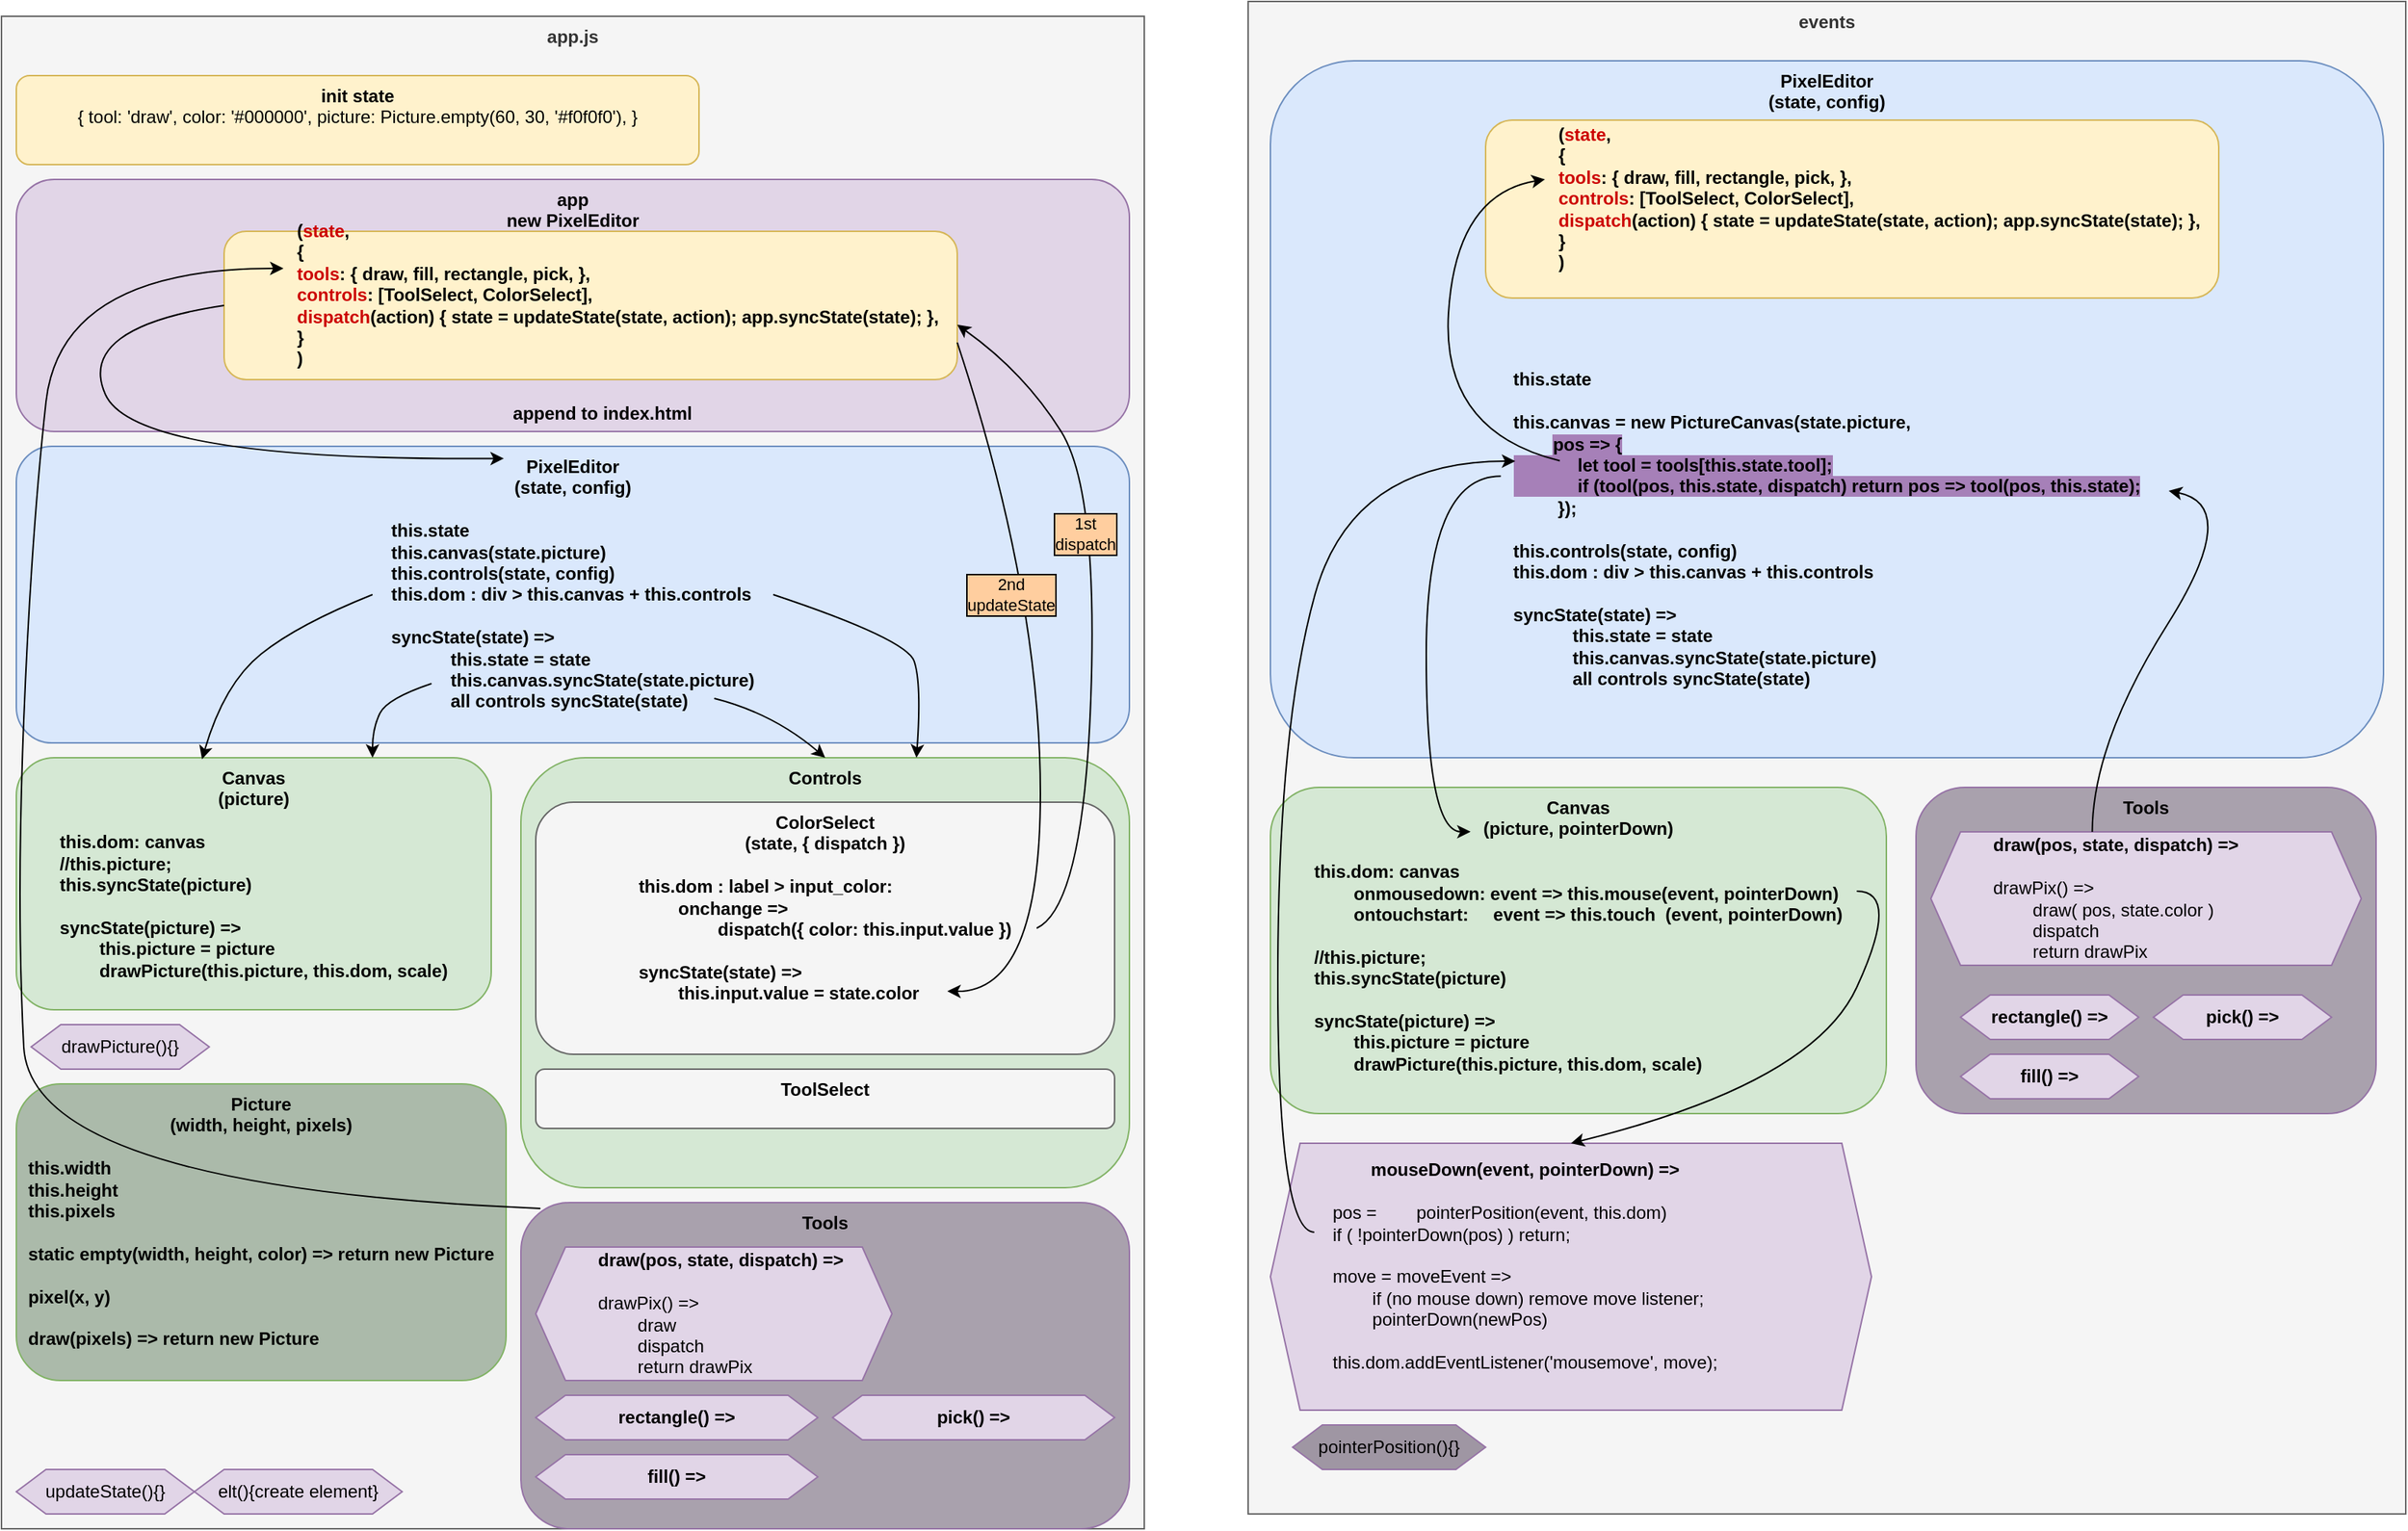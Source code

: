 <mxfile version="15.8.6" type="device"><diagram id="qT-EDoM_oVXF43JlNHTg" name="Page-1"><mxGraphModel dx="845" dy="706" grid="1" gridSize="10" guides="1" tooltips="1" connect="1" arrows="1" fold="1" page="1" pageScale="1" pageWidth="850" pageHeight="1100" math="0" shadow="0"><root><mxCell id="0"/><mxCell id="1" parent="0"/><mxCell id="gbdXPE4Dfif4Atpt0yfi-11" value="&lt;b&gt;app.js&lt;/b&gt;" style="rounded=0;whiteSpace=wrap;html=1;verticalAlign=top;fillColor=#f5f5f5;fontColor=#333333;strokeColor=#666666;" parent="1" vertex="1"><mxGeometry x="40" y="40" width="770" height="1020" as="geometry"/></mxCell><mxCell id="gbdXPE4Dfif4Atpt0yfi-12" value="&lt;b&gt;init state&lt;/b&gt;&lt;br&gt;{ tool: 'draw', color: '#000000', picture: Picture.empty(60, 30, '#f0f0f0'), }" style="rounded=1;whiteSpace=wrap;html=1;verticalAlign=top;fillColor=#fff2cc;strokeColor=#d6b656;" parent="1" vertex="1"><mxGeometry x="50" y="80" width="460" height="60" as="geometry"/></mxCell><mxCell id="gbdXPE4Dfif4Atpt0yfi-13" value="&lt;b&gt;app&lt;/b&gt;&lt;br&gt;&lt;b&gt;new PixelEditor&lt;/b&gt;&lt;br&gt;&lt;blockquote style=&quot;margin: 0 0 0 40px ; border: none ; padding: 0px&quot;&gt;&lt;div style=&quot;text-align: left&quot;&gt;&lt;br&gt;&lt;/div&gt;&lt;div style=&quot;text-align: left&quot;&gt;&lt;br&gt;&lt;/div&gt;&lt;div style=&quot;text-align: left&quot;&gt;&lt;br&gt;&lt;/div&gt;&lt;div style=&quot;text-align: left&quot;&gt;&lt;br&gt;&lt;/div&gt;&lt;div style=&quot;text-align: left&quot;&gt;&lt;br&gt;&lt;/div&gt;&lt;div style=&quot;text-align: left&quot;&gt;&lt;br&gt;&lt;/div&gt;&lt;div style=&quot;text-align: left&quot;&gt;&lt;br&gt;&lt;/div&gt;&lt;div style=&quot;text-align: left&quot;&gt;&lt;br&gt;&lt;/div&gt;&lt;/blockquote&gt;&lt;blockquote style=&quot;margin: 0 0 0 40px ; border: none ; padding: 0px&quot;&gt;&lt;div style=&quot;text-align: left&quot;&gt;&lt;b&gt;append to index.html&lt;/b&gt;&lt;/div&gt;&lt;/blockquote&gt;" style="rounded=1;whiteSpace=wrap;html=1;verticalAlign=top;fillColor=#e1d5e7;strokeColor=#9673a6;" parent="1" vertex="1"><mxGeometry x="50" y="150" width="750" height="170" as="geometry"/></mxCell><mxCell id="gbdXPE4Dfif4Atpt0yfi-18" value="&lt;blockquote style=&quot;margin: 0px 0px 0px 40px ; border: none ; padding: 0px&quot;&gt;&lt;div style=&quot;text-align: left&quot;&gt;&lt;b&gt;(&lt;font color=&quot;#cc0000&quot;&gt;state&lt;/font&gt;,&lt;/b&gt;&lt;/div&gt;&lt;/blockquote&gt;&lt;blockquote style=&quot;margin: 0px 0px 0px 40px ; border: none ; padding: 0px&quot;&gt;&lt;div style=&quot;text-align: left&quot;&gt;&lt;b&gt;{&amp;nbsp;&lt;/b&gt;&lt;/div&gt;&lt;div style=&quot;text-align: left&quot;&gt;&lt;b&gt;&lt;font color=&quot;#cc0000&quot;&gt;tools&lt;/font&gt;: { draw, fill, rectangle, pick, },&amp;nbsp;&lt;/b&gt;&lt;/div&gt;&lt;div style=&quot;text-align: left&quot;&gt;&lt;b&gt;&lt;font color=&quot;#cc0000&quot;&gt;controls&lt;/font&gt;: [ToolSelect, ColorSelect],&amp;nbsp;&lt;/b&gt;&lt;/div&gt;&lt;div style=&quot;text-align: left&quot;&gt;&lt;b&gt;&lt;font color=&quot;#cc0000&quot;&gt;dispatch&lt;/font&gt;(action) { state = updateState(state, action); app.syncState(state); },&amp;nbsp;&lt;/b&gt;&lt;/div&gt;&lt;div style=&quot;text-align: left&quot;&gt;&lt;b&gt;}&lt;/b&gt;&lt;/div&gt;&lt;div style=&quot;text-align: left&quot;&gt;&lt;b&gt;)&lt;/b&gt;&lt;/div&gt;&lt;span style=&quot;color: rgba(0 , 0 , 0 , 0) ; font-family: monospace ; font-size: 0px&quot;&gt;%3CmxGraphModel%3E%3Croot%3E%3CmxCell%20id%3D%220%22%2F%3E%3CmxCell%20id%3D%221%22%20parent%3D%220%22%2F%3E%3CmxCell%20id%3D%222%22%20value%3D%22%26lt%3Bspan%20style%3D%26quot%3B%26quot%3B%26gt%3BTools%26lt%3B%2Fspan%26gt%3B%22%20style%3D%22rounded%3D1%3BwhiteSpace%3Dwrap%3Bhtml%3D1%3BlabelBackgroundColor%3Dnone%3BlabelBorderColor%3Dnone%3BfillColor%3D%23A9A1AD%3BstrokeColor%3D%239673a6%3BfontStyle%3D1%3BverticalAlign%3Dtop%3B%22%20vertex%3D%221%22%20parent%3D%221%22%3E%3CmxGeometry%20x%3D%22390%22%20y%3D%22840%22%20width%3D%22410%22%20height%3D%22220%22%20as%3D%22geometry%22%2F%3E%3C%2FmxCell%3E%3CmxCell%20id%3D%223%22%20value%3D%22%26lt%3Bblockquote%20style%3D%26quot%3Bmargin%3A%200%200%200%2040px%20%3B%20border%3A%20none%20%3B%20padding%3A%200px%26quot%3B%26gt%3B%26lt%3Bdiv%20style%3D%26quot%3Btext-align%3A%20center%26quot%3B%26gt%3B%26lt%3Bspan%26gt%3B%26lt%3Bb%26gt%3Bdraw(pos%2C%20state%2C%20dispatch)%20%3D%26amp%3Bgt%3B%26lt%3B%2Fb%26gt%3B%26lt%3B%2Fspan%26gt%3B%26lt%3B%2Fdiv%26gt%3B%26lt%3Bdiv%20style%3D%26quot%3Btext-align%3A%20center%26quot%3B%26gt%3B%26lt%3Bbr%26gt%3B%26lt%3B%2Fdiv%26gt%3B%26lt%3Bdiv%26gt%3B%26lt%3Bspan%26gt%3BdrawPix()%20%3D%26amp%3Bgt%3B%26lt%3B%2Fspan%26gt%3B%26lt%3B%2Fdiv%26gt%3B%26lt%3Bdiv%26gt%3B%26lt%3Bspan%26gt%3B%26lt%3Bspan%20style%3D%26quot%3Bwhite-space%3A%20pre%26quot%3B%26gt%3B%26%239%3B%26lt%3B%2Fspan%26gt%3Bdraw%26lt%3B%2Fspan%26gt%3B%26lt%3B%2Fdiv%26gt%3B%26lt%3Bdiv%26gt%3B%26lt%3Bspan%26gt%3B%26lt%3Bspan%20style%3D%26quot%3Bwhite-space%3A%20pre%26quot%3B%26gt%3B%26%239%3B%26lt%3B%2Fspan%26gt%3Bdispatch%26lt%3B%2Fspan%26gt%3B%26lt%3B%2Fdiv%26gt%3B%26lt%3Bdiv%26gt%3B%26lt%3Bspan%26gt%3B%26lt%3Bspan%20style%3D%26quot%3Bwhite-space%3A%20pre%26quot%3B%26gt%3B%26%239%3B%26lt%3B%2Fspan%26gt%3Breturn%20drawPix%26lt%3B%2Fspan%26gt%3B%26lt%3B%2Fdiv%26gt%3B%26lt%3B%2Fblockquote%26gt%3B%22%20style%3D%22shape%3Dhexagon%3Bperimeter%3DhexagonPerimeter2%3BwhiteSpace%3Dwrap%3Bhtml%3D1%3BfixedSize%3D1%3BfillColor%3D%23e1d5e7%3BstrokeColor%3D%239673a6%3Balign%3Dleft%3B%22%20vertex%3D%221%22%20parent%3D%221%22%3E%3CmxGeometry%20x%3D%22400%22%20y%3D%22870%22%20width%3D%22240%22%20height%3D%2290%22%20as%3D%22geometry%22%2F%3E%3C%2FmxCell%3E%3C%2Froot%3E%3C%2FmxGraphModel%3E&lt;/span&gt;&lt;/blockquote&gt;" style="rounded=1;whiteSpace=wrap;html=1;fillColor=#fff2cc;strokeColor=#d6b656;" parent="1" vertex="1"><mxGeometry x="190" y="185" width="494" height="100" as="geometry"/></mxCell><mxCell id="gbdXPE4Dfif4Atpt0yfi-14" value="&lt;b&gt;PixelEditor&lt;/b&gt;&lt;br&gt;&lt;b&gt;(state, config)&lt;br&gt;&lt;/b&gt;&lt;br&gt;&lt;div style=&quot;text-align: left&quot;&gt;&lt;b&gt;this.state&lt;/b&gt;&lt;/div&gt;&lt;div style=&quot;text-align: left&quot;&gt;&lt;b&gt;this.canvas(state.picture)&lt;/b&gt;&lt;/div&gt;&lt;div style=&quot;text-align: left&quot;&gt;&lt;b&gt;this.controls(state, config)&lt;/b&gt;&lt;/div&gt;&lt;div style=&quot;text-align: left&quot;&gt;&lt;b&gt;this.dom : div &amp;gt; this.canvas + this.controls&lt;/b&gt;&lt;/div&gt;&lt;div style=&quot;text-align: left&quot;&gt;&lt;b&gt;&lt;br&gt;&lt;/b&gt;&lt;/div&gt;&lt;div style=&quot;text-align: left&quot;&gt;&lt;b&gt;syncState(state) =&amp;gt;&amp;nbsp;&lt;/b&gt;&lt;/div&gt;&lt;blockquote style=&quot;margin: 0 0 0 40px ; border: none ; padding: 0px&quot;&gt;&lt;div style=&quot;text-align: left&quot;&gt;&lt;b&gt;this.state = state&lt;/b&gt;&lt;/div&gt;&lt;/blockquote&gt;&lt;div style=&quot;text-align: left&quot;&gt;&lt;blockquote style=&quot;margin: 0 0 0 40px ; border: none ; padding: 0px&quot;&gt;&lt;div style=&quot;text-align: left&quot;&gt;&lt;b&gt;this.canvas.syncState(state.picture)&lt;/b&gt;&lt;/div&gt;&lt;div style=&quot;text-align: left&quot;&gt;&lt;b&gt;all controls syncState(state)&lt;/b&gt;&lt;/div&gt;&lt;/blockquote&gt;&lt;/div&gt;" style="rounded=1;whiteSpace=wrap;html=1;fillColor=#dae8fc;strokeColor=#6c8ebf;verticalAlign=top;arcSize=12;" parent="1" vertex="1"><mxGeometry x="50" y="330" width="750" height="200" as="geometry"/></mxCell><mxCell id="gbdXPE4Dfif4Atpt0yfi-20" value="" style="curved=1;endArrow=classic;html=1;rounded=0;exitX=0;exitY=0.5;exitDx=0;exitDy=0;entryX=0.438;entryY=0.041;entryDx=0;entryDy=0;entryPerimeter=0;" parent="1" source="gbdXPE4Dfif4Atpt0yfi-18" target="gbdXPE4Dfif4Atpt0yfi-14" edge="1"><mxGeometry width="50" height="50" relative="1" as="geometry"><mxPoint x="300" y="430" as="sourcePoint"/><mxPoint x="320" y="370" as="targetPoint"/><Array as="points"><mxPoint x="90" y="250"/><mxPoint x="130" y="340"/></Array></mxGeometry></mxCell><mxCell id="gbdXPE4Dfif4Atpt0yfi-21" value="&lt;font color=&quot;#000000&quot;&gt;Canvas&lt;br&gt;(picture)&lt;br&gt;&lt;br&gt;&lt;div style=&quot;text-align: left&quot;&gt;this.dom: canvas&lt;/div&gt;&lt;div style=&quot;text-align: left&quot;&gt;//this.picture;&lt;/div&gt;&lt;div style=&quot;text-align: left&quot;&gt;this.syncState(picture)&lt;/div&gt;&lt;div style=&quot;text-align: left&quot;&gt;&lt;br&gt;&lt;/div&gt;&lt;div style=&quot;text-align: left&quot;&gt;syncState(picture) =&amp;gt;&lt;/div&gt;&lt;div style=&quot;text-align: left&quot;&gt;&lt;span style=&quot;white-space: pre&quot;&gt;&#9;&lt;/span&gt;this.picture = picture&lt;br&gt;&lt;/div&gt;&lt;div style=&quot;text-align: left&quot;&gt;&lt;span style=&quot;white-space: pre&quot;&gt;&#9;&lt;/span&gt;drawPicture(this.picture, this.dom, scale)&lt;/div&gt;&lt;/font&gt;" style="rounded=1;whiteSpace=wrap;html=1;fillColor=#d5e8d4;strokeColor=#82b366;fontStyle=1;verticalAlign=top;" parent="1" vertex="1"><mxGeometry x="50" y="540" width="320" height="170" as="geometry"/></mxCell><mxCell id="gbdXPE4Dfif4Atpt0yfi-27" value="" style="group" parent="1" vertex="1" connectable="0"><mxGeometry x="390" y="540" width="410" height="430" as="geometry"/></mxCell><mxCell id="gbdXPE4Dfif4Atpt0yfi-22" value="Controls" style="rounded=1;whiteSpace=wrap;html=1;fillColor=#d5e8d4;strokeColor=#82b366;fontStyle=1;verticalAlign=top;" parent="gbdXPE4Dfif4Atpt0yfi-27" vertex="1"><mxGeometry width="410" height="290" as="geometry"/></mxCell><mxCell id="gbdXPE4Dfif4Atpt0yfi-25" value="&lt;font color=&quot;#000000&quot;&gt;ColorSelect&lt;br&gt;(state, { dispatch })&lt;br&gt;&lt;br&gt;&lt;div style=&quot;text-align: left&quot;&gt;&lt;span&gt;this.dom :&amp;nbsp;&lt;/span&gt;&lt;span&gt;label &amp;gt;&amp;nbsp;&lt;/span&gt;&lt;span&gt;input_color:&amp;nbsp;&lt;/span&gt;&lt;/div&gt;&lt;div style=&quot;text-align: left&quot;&gt;&lt;span&gt;&lt;span style=&quot;white-space: pre&quot;&gt;&#9;&lt;/span&gt;onchange =&amp;gt;&amp;nbsp;&lt;/span&gt;&lt;/div&gt;&lt;div style=&quot;text-align: left&quot;&gt;&lt;span&gt;&lt;span style=&quot;white-space: pre&quot;&gt;&#9;&lt;/span&gt;&lt;span style=&quot;white-space: pre&quot;&gt;&#9;&lt;/span&gt;dispatch({ color: this.input.value })&lt;/span&gt;&lt;/div&gt;&lt;div style=&quot;text-align: left&quot;&gt;&lt;span&gt;&lt;br&gt;&lt;/span&gt;&lt;/div&gt;&lt;div style=&quot;text-align: left&quot;&gt;&lt;span&gt;syncState(state) =&amp;gt;&lt;/span&gt;&lt;/div&gt;&lt;div style=&quot;text-align: left&quot;&gt;&lt;span&gt;&lt;span style=&quot;white-space: pre&quot;&gt;&#9;&lt;/span&gt;this.input.value = state.color&lt;br&gt;&lt;/span&gt;&lt;/div&gt;&lt;div style=&quot;text-align: left&quot;&gt;&lt;span&gt;&lt;span style=&quot;white-space: pre&quot;&gt;&#9;&lt;/span&gt;&lt;span style=&quot;white-space: pre&quot;&gt;&#9;&lt;/span&gt;&lt;span style=&quot;white-space: pre&quot;&gt;&#9;&lt;/span&gt;&lt;span style=&quot;white-space: pre&quot;&gt;&#9;&lt;/span&gt;&lt;span style=&quot;white-space: pre&quot;&gt;&#9;&lt;/span&gt;&lt;br&gt;&lt;/span&gt;&lt;/div&gt;&lt;div style=&quot;text-align: left&quot;&gt;&lt;span&gt;&lt;span style=&quot;white-space: pre&quot;&gt;&#9;&lt;/span&gt;&lt;span style=&quot;white-space: pre&quot;&gt;&#9;&lt;/span&gt;&lt;span style=&quot;white-space: pre&quot;&gt;&#9;&lt;/span&gt;&lt;span style=&quot;white-space: pre&quot;&gt;&#9;&lt;/span&gt;&lt;span style=&quot;white-space: pre&quot;&gt;&#9;&lt;span style=&quot;white-space: pre&quot;&gt;&#9;&lt;/span&gt;&lt;/span&gt;&lt;br&gt;&lt;/span&gt;&lt;/div&gt;&lt;/font&gt;" style="rounded=1;whiteSpace=wrap;html=1;fillColor=#f5f5f5;strokeColor=#666666;fontStyle=1;verticalAlign=top;fontColor=#333333;" parent="gbdXPE4Dfif4Atpt0yfi-27" vertex="1"><mxGeometry x="10" y="30" width="390" height="170" as="geometry"/></mxCell><mxCell id="gbdXPE4Dfif4Atpt0yfi-26" value="&lt;font color=&quot;#000000&quot;&gt;ToolSelect&lt;/font&gt;" style="rounded=1;whiteSpace=wrap;html=1;fillColor=#f5f5f5;strokeColor=#666666;fontStyle=1;verticalAlign=top;fontColor=#333333;" parent="gbdXPE4Dfif4Atpt0yfi-27" vertex="1"><mxGeometry x="10" y="210" width="390" height="40" as="geometry"/></mxCell><mxCell id="gbdXPE4Dfif4Atpt0yfi-29" value="drawPicture(){}" style="shape=hexagon;perimeter=hexagonPerimeter2;whiteSpace=wrap;html=1;fixedSize=1;fillColor=#e1d5e7;strokeColor=#9673a6;" parent="1" vertex="1"><mxGeometry x="60" y="720" width="120" height="30" as="geometry"/></mxCell><mxCell id="gbdXPE4Dfif4Atpt0yfi-30" value="Picture&lt;br&gt;(width, height, pixels)&lt;br&gt;&lt;br&gt;&lt;div style=&quot;text-align: left&quot;&gt;&lt;span&gt;this.width&lt;/span&gt;&lt;/div&gt;&lt;div style=&quot;text-align: left&quot;&gt;&lt;span&gt;this.height&lt;/span&gt;&lt;/div&gt;&lt;div style=&quot;text-align: left&quot;&gt;&lt;span&gt;this.pixels&lt;/span&gt;&lt;/div&gt;&lt;div style=&quot;text-align: left&quot;&gt;&lt;span&gt;&lt;br&gt;&lt;/span&gt;&lt;/div&gt;&lt;div style=&quot;text-align: left&quot;&gt;&lt;span&gt;static empty(width, height, color) =&amp;gt; return new Picture&lt;/span&gt;&lt;/div&gt;&lt;div style=&quot;text-align: left&quot;&gt;&lt;span&gt;&lt;br&gt;&lt;/span&gt;&lt;/div&gt;&lt;div style=&quot;text-align: left&quot;&gt;&lt;span&gt;pixel(x, y)&lt;/span&gt;&lt;/div&gt;&lt;div style=&quot;text-align: left&quot;&gt;&lt;span&gt;&lt;br&gt;&lt;/span&gt;&lt;/div&gt;&lt;div style=&quot;text-align: left&quot;&gt;&lt;span&gt;draw(pixels) =&amp;gt; return new Picture&lt;/span&gt;&lt;/div&gt;" style="rounded=1;whiteSpace=wrap;html=1;fillColor=#ABBAAA;strokeColor=#82b366;fontStyle=1;verticalAlign=top;" parent="1" vertex="1"><mxGeometry x="50" y="760" width="330" height="200" as="geometry"/></mxCell><mxCell id="gbdXPE4Dfif4Atpt0yfi-31" value="" style="curved=1;endArrow=classic;html=1;rounded=0;fontColor=#000000;entryX=0.391;entryY=0.006;entryDx=0;entryDy=0;entryPerimeter=0;exitX=0.32;exitY=0.5;exitDx=0;exitDy=0;exitPerimeter=0;" parent="1" source="gbdXPE4Dfif4Atpt0yfi-14" target="gbdXPE4Dfif4Atpt0yfi-21" edge="1"><mxGeometry width="50" height="50" relative="1" as="geometry"><mxPoint x="360" y="680" as="sourcePoint"/><mxPoint x="410" y="630" as="targetPoint"/><Array as="points"><mxPoint x="240" y="450"/><mxPoint x="190" y="490"/></Array></mxGeometry></mxCell><mxCell id="gbdXPE4Dfif4Atpt0yfi-32" value="" style="curved=1;endArrow=classic;html=1;rounded=0;fontColor=#000000;entryX=0.65;entryY=0;entryDx=0;entryDy=0;entryPerimeter=0;exitX=0.68;exitY=0.5;exitDx=0;exitDy=0;exitPerimeter=0;" parent="1" source="gbdXPE4Dfif4Atpt0yfi-14" target="gbdXPE4Dfif4Atpt0yfi-22" edge="1"><mxGeometry width="50" height="50" relative="1" as="geometry"><mxPoint x="300" y="440" as="sourcePoint"/><mxPoint x="180" y="570.06" as="targetPoint"/><Array as="points"><mxPoint x="650" y="460"/><mxPoint x="660" y="490"/></Array></mxGeometry></mxCell><mxCell id="gbdXPE4Dfif4Atpt0yfi-33" value="" style="curved=1;endArrow=classic;html=1;rounded=0;fontColor=#000000;entryX=0.75;entryY=0;entryDx=0;entryDy=0;exitX=0.373;exitY=0.8;exitDx=0;exitDy=0;exitPerimeter=0;" parent="1" source="gbdXPE4Dfif4Atpt0yfi-14" target="gbdXPE4Dfif4Atpt0yfi-21" edge="1"><mxGeometry width="50" height="50" relative="1" as="geometry"><mxPoint x="300" y="440" as="sourcePoint"/><mxPoint x="180" y="570.06" as="targetPoint"/><Array as="points"><mxPoint x="300" y="500"/><mxPoint x="290" y="520"/></Array></mxGeometry></mxCell><mxCell id="gbdXPE4Dfif4Atpt0yfi-34" value="" style="curved=1;endArrow=classic;html=1;rounded=0;fontColor=#000000;entryX=0.5;entryY=0;entryDx=0;entryDy=0;exitX=0.627;exitY=0.85;exitDx=0;exitDy=0;exitPerimeter=0;" parent="1" source="gbdXPE4Dfif4Atpt0yfi-14" target="gbdXPE4Dfif4Atpt0yfi-22" edge="1"><mxGeometry width="50" height="50" relative="1" as="geometry"><mxPoint x="570" y="440" as="sourcePoint"/><mxPoint x="660" y="550" as="targetPoint"/><Array as="points"><mxPoint x="560" y="510"/></Array></mxGeometry></mxCell><mxCell id="gbdXPE4Dfif4Atpt0yfi-35" value="" style="curved=1;endArrow=classic;html=1;rounded=0;fontColor=#000000;exitX=0.868;exitY=0.5;exitDx=0;exitDy=0;exitPerimeter=0;" parent="1" edge="1"><mxGeometry width="50" height="50" relative="1" as="geometry"><mxPoint x="737.52" y="655" as="sourcePoint"/><mxPoint x="684" y="248" as="targetPoint"/><Array as="points"><mxPoint x="769" y="640"/><mxPoint x="779" y="360"/><mxPoint x="729" y="280"/></Array></mxGeometry></mxCell><mxCell id="gbdXPE4Dfif4Atpt0yfi-39" value="1st&lt;br&gt;dispatch" style="edgeLabel;html=1;align=center;verticalAlign=middle;resizable=0;points=[];fontColor=#000000;labelBackgroundColor=#FFCE9F;labelBorderColor=default;" parent="gbdXPE4Dfif4Atpt0yfi-35" vertex="1" connectable="0"><mxGeometry x="0.186" y="11" relative="1" as="geometry"><mxPoint x="3" y="-10" as="offset"/></mxGeometry></mxCell><mxCell id="gbdXPE4Dfif4Atpt0yfi-38" value="" style="curved=1;endArrow=classic;html=1;rounded=0;fontColor=#000000;entryX=0.711;entryY=0.75;entryDx=0;entryDy=0;exitX=1;exitY=0.75;exitDx=0;exitDy=0;entryPerimeter=0;" parent="1" source="gbdXPE4Dfif4Atpt0yfi-18" target="gbdXPE4Dfif4Atpt0yfi-25" edge="1"><mxGeometry width="50" height="50" relative="1" as="geometry"><mxPoint x="460" y="520" as="sourcePoint"/><mxPoint x="510" y="470" as="targetPoint"/><Array as="points"><mxPoint x="740" y="430"/><mxPoint x="740" y="698"/></Array></mxGeometry></mxCell><mxCell id="gbdXPE4Dfif4Atpt0yfi-40" value="2nd&lt;br&gt;updateState" style="edgeLabel;html=1;align=center;verticalAlign=middle;resizable=0;points=[];fontColor=#000000;labelBackgroundColor=#FFCE9F;labelBorderColor=default;" parent="gbdXPE4Dfif4Atpt0yfi-38" vertex="1" connectable="0"><mxGeometry x="-0.38" y="-8" relative="1" as="geometry"><mxPoint x="-6" y="17" as="offset"/></mxGeometry></mxCell><mxCell id="gbdXPE4Dfif4Atpt0yfi-47" value="updateState(){}" style="shape=hexagon;perimeter=hexagonPerimeter2;whiteSpace=wrap;html=1;fixedSize=1;fillColor=#e1d5e7;strokeColor=#9673a6;" parent="1" vertex="1"><mxGeometry x="50" y="1020" width="120" height="30" as="geometry"/></mxCell><mxCell id="gbdXPE4Dfif4Atpt0yfi-48" value="elt(){create element}" style="shape=hexagon;perimeter=hexagonPerimeter2;whiteSpace=wrap;html=1;fixedSize=1;fillColor=#e1d5e7;strokeColor=#9673a6;" parent="1" vertex="1"><mxGeometry x="170" y="1020" width="140" height="30" as="geometry"/></mxCell><mxCell id="gbdXPE4Dfif4Atpt0yfi-49" value="&lt;span style=&quot;&quot;&gt;Tools&lt;/span&gt;" style="rounded=1;whiteSpace=wrap;html=1;labelBackgroundColor=none;labelBorderColor=none;fillColor=#A9A1AD;strokeColor=#9673a6;fontStyle=1;verticalAlign=top;" parent="1" vertex="1"><mxGeometry x="390" y="840" width="410" height="220" as="geometry"/></mxCell><mxCell id="gbdXPE4Dfif4Atpt0yfi-50" value="&lt;blockquote style=&quot;margin: 0 0 0 40px ; border: none ; padding: 0px&quot;&gt;&lt;div style=&quot;text-align: center&quot;&gt;&lt;span&gt;&lt;b&gt;draw(pos, state, dispatch) =&amp;gt;&lt;/b&gt;&lt;/span&gt;&lt;/div&gt;&lt;div style=&quot;text-align: center&quot;&gt;&lt;br&gt;&lt;/div&gt;&lt;div&gt;&lt;span&gt;drawPix() =&amp;gt;&lt;/span&gt;&lt;/div&gt;&lt;div&gt;&lt;span&gt;&lt;span style=&quot;white-space: pre&quot;&gt;&#9;&lt;/span&gt;draw&lt;/span&gt;&lt;/div&gt;&lt;div&gt;&lt;span&gt;&lt;span style=&quot;white-space: pre&quot;&gt;&#9;&lt;/span&gt;dispatch&lt;/span&gt;&lt;/div&gt;&lt;div&gt;&lt;span&gt;&lt;span style=&quot;white-space: pre&quot;&gt;&#9;&lt;/span&gt;return drawPix&lt;/span&gt;&lt;/div&gt;&lt;/blockquote&gt;" style="shape=hexagon;perimeter=hexagonPerimeter2;whiteSpace=wrap;html=1;fixedSize=1;fillColor=#e1d5e7;strokeColor=#9673a6;align=left;" parent="1" vertex="1"><mxGeometry x="400" y="870" width="240" height="90" as="geometry"/></mxCell><mxCell id="gbdXPE4Dfif4Atpt0yfi-53" value="rectangle() =&amp;gt;" style="shape=hexagon;perimeter=hexagonPerimeter2;whiteSpace=wrap;html=1;fixedSize=1;fillColor=#e1d5e7;strokeColor=#9673a6;fontStyle=1" parent="1" vertex="1"><mxGeometry x="400" y="970" width="190" height="30" as="geometry"/></mxCell><mxCell id="gbdXPE4Dfif4Atpt0yfi-54" value="fill() =&amp;gt;" style="shape=hexagon;perimeter=hexagonPerimeter2;whiteSpace=wrap;html=1;fixedSize=1;fillColor=#e1d5e7;strokeColor=#9673a6;fontStyle=1" parent="1" vertex="1"><mxGeometry x="400" y="1010" width="190" height="30" as="geometry"/></mxCell><mxCell id="gbdXPE4Dfif4Atpt0yfi-55" value="pick() =&amp;gt;" style="shape=hexagon;perimeter=hexagonPerimeter2;whiteSpace=wrap;html=1;fixedSize=1;fillColor=#e1d5e7;strokeColor=#9673a6;fontStyle=1" parent="1" vertex="1"><mxGeometry x="600" y="970" width="190" height="30" as="geometry"/></mxCell><mxCell id="wY7M_2tK65D-43qV7ewZ-1" value="events&lt;br&gt;" style="rounded=0;whiteSpace=wrap;html=1;fillColor=#f5f5f5;fontColor=#333333;strokeColor=#666666;verticalAlign=top;fontStyle=1" vertex="1" parent="1"><mxGeometry x="880" y="30" width="780" height="1020" as="geometry"/></mxCell><mxCell id="wY7M_2tK65D-43qV7ewZ-3" value="&lt;font color=&quot;#000000&quot;&gt;Canvas&lt;br&gt;(picture, pointerDown)&lt;br&gt;&lt;br&gt;&lt;div style=&quot;text-align: left&quot;&gt;this.dom: canvas&lt;/div&gt;&lt;div style=&quot;text-align: left&quot;&gt;&lt;span style=&quot;white-space: pre&quot;&gt;&#9;&lt;/span&gt;onmousedown: event =&amp;gt; this.mouse(event, pointerDown)&lt;br&gt;&lt;/div&gt;&lt;div style=&quot;text-align: left&quot;&gt;&lt;span style=&quot;white-space: pre&quot;&gt;&#9;&lt;/span&gt;ontouchstart:&amp;nbsp; &amp;nbsp; &amp;nbsp;event =&amp;gt; this.touch&amp;nbsp; (event, pointerDown)&lt;br&gt;&lt;/div&gt;&lt;div style=&quot;text-align: left&quot;&gt;&lt;br&gt;&lt;/div&gt;&lt;div style=&quot;text-align: left&quot;&gt;//this.picture;&lt;/div&gt;&lt;div style=&quot;text-align: left&quot;&gt;this.syncState(picture)&lt;/div&gt;&lt;div style=&quot;text-align: left&quot;&gt;&lt;br&gt;&lt;/div&gt;&lt;div style=&quot;text-align: left&quot;&gt;syncState(picture) =&amp;gt;&lt;/div&gt;&lt;div style=&quot;text-align: left&quot;&gt;&lt;span style=&quot;white-space: pre&quot;&gt;&#9;&lt;/span&gt;this.picture = picture&lt;br&gt;&lt;/div&gt;&lt;div style=&quot;text-align: left&quot;&gt;&lt;span style=&quot;white-space: pre&quot;&gt;&#9;&lt;/span&gt;drawPicture(this.picture, this.dom, scale)&lt;/div&gt;&lt;/font&gt;" style="rounded=1;whiteSpace=wrap;html=1;fillColor=#d5e8d4;strokeColor=#82b366;fontStyle=1;verticalAlign=top;" vertex="1" parent="1"><mxGeometry x="895" y="560" width="415" height="220" as="geometry"/></mxCell><mxCell id="wY7M_2tK65D-43qV7ewZ-4" value="&lt;blockquote style=&quot;margin: 0 0 0 40px ; border: none ; padding: 0px&quot;&gt;&lt;div style=&quot;text-align: center&quot;&gt;&lt;span&gt;&lt;b&gt;mouseDown(event, pointerDown) =&amp;gt;&lt;/b&gt;&lt;/span&gt;&lt;/div&gt;&lt;div style=&quot;text-align: center&quot;&gt;&lt;br&gt;&lt;/div&gt;&lt;div&gt;pos =&amp;nbsp; &amp;nbsp; &amp;nbsp; &amp;nbsp; pointerPosition(event, this.dom)&lt;/div&gt;&lt;div&gt;if ( !pointerDown(pos) ) return;&lt;/div&gt;&lt;div&gt;&lt;br&gt;&lt;/div&gt;&lt;div&gt;move = moveEvent =&amp;gt;&lt;/div&gt;&lt;div&gt;&lt;span style=&quot;white-space: pre&quot;&gt;&#9;&lt;/span&gt;if (no mouse down) remove move listener;&amp;nbsp;&lt;/div&gt;&lt;div&gt;&lt;span style=&quot;white-space: pre&quot;&gt;&#9;&lt;/span&gt;pointerDown(newPos)&lt;/div&gt;&lt;div&gt;&lt;br&gt;&lt;/div&gt;&lt;div&gt;this.dom.addEventListener('mousemove', move);&lt;/div&gt;&lt;div&gt;&lt;br&gt;&lt;/div&gt;&lt;/blockquote&gt;" style="shape=hexagon;perimeter=hexagonPerimeter2;whiteSpace=wrap;html=1;fixedSize=1;fillColor=#e1d5e7;strokeColor=#9673a6;align=left;" vertex="1" parent="1"><mxGeometry x="895" y="800" width="405" height="180" as="geometry"/></mxCell><mxCell id="wY7M_2tK65D-43qV7ewZ-5" value="&lt;b&gt;PixelEditor&lt;/b&gt;&lt;br&gt;&lt;b&gt;(state, config)&lt;br&gt;&lt;/b&gt;&lt;br&gt;&lt;br&gt;&lt;br&gt;&lt;br&gt;&lt;br&gt;&lt;br&gt;&lt;br&gt;&lt;br&gt;&lt;br&gt;&lt;br&gt;&lt;br&gt;&lt;br&gt;&lt;div style=&quot;text-align: left&quot;&gt;&lt;b&gt;this.state&lt;/b&gt;&lt;/div&gt;&lt;div style=&quot;text-align: left&quot;&gt;&lt;br&gt;&lt;/div&gt;&lt;div style=&quot;text-align: left&quot;&gt;&lt;div&gt;&lt;span&gt;&lt;b&gt;this.canvas = new PictureCanvas(state.picture,&amp;nbsp;&lt;/b&gt;&lt;/span&gt;&lt;/div&gt;&lt;div&gt;&lt;span&gt;&lt;b&gt;&lt;span style=&quot;white-space: pre&quot;&gt;&#9;&lt;/span&gt;&lt;span style=&quot;background-color: rgb(166 , 128 , 184)&quot;&gt;pos =&amp;gt; {&lt;/span&gt;&lt;/b&gt;&lt;/span&gt;&lt;/div&gt;&lt;div&gt;&lt;span style=&quot;background-color: rgb(166 , 128 , 184)&quot;&gt;&lt;b&gt;&lt;span style=&quot;white-space: pre&quot;&gt;&#9;&lt;/span&gt;&amp;nbsp; &amp;nbsp; &amp;nbsp;let tool = tools[this.state.tool];&lt;/b&gt;&lt;/span&gt;&lt;/div&gt;&lt;div&gt;&lt;span style=&quot;background-color: rgb(166 , 128 , 184)&quot;&gt;&lt;b&gt;&lt;span style=&quot;white-space: pre&quot;&gt;&#9;&lt;/span&gt;&amp;nbsp; &amp;nbsp; &amp;nbsp;if (tool(pos, this.state, dispatch) return pos =&amp;gt; tool(pos, this.state);&lt;/b&gt;&lt;/span&gt;&lt;/div&gt;&lt;div&gt;&lt;span&gt;&lt;b&gt;&lt;span style=&quot;white-space: pre&quot;&gt;&#9;&lt;/span&gt;&amp;nbsp;});&lt;/b&gt;&lt;/span&gt;&lt;/div&gt;&lt;/div&gt;&lt;div style=&quot;text-align: left&quot;&gt;&lt;br&gt;&lt;/div&gt;&lt;div style=&quot;text-align: left&quot;&gt;&lt;b&gt;this.controls(state, config)&lt;/b&gt;&lt;/div&gt;&lt;div style=&quot;text-align: left&quot;&gt;&lt;b&gt;this.dom : div &amp;gt; this.canvas + this.controls&lt;/b&gt;&lt;/div&gt;&lt;div style=&quot;text-align: left&quot;&gt;&lt;b&gt;&lt;br&gt;&lt;/b&gt;&lt;/div&gt;&lt;div style=&quot;text-align: left&quot;&gt;&lt;b&gt;syncState(state) =&amp;gt;&amp;nbsp;&lt;/b&gt;&lt;/div&gt;&lt;blockquote style=&quot;margin: 0 0 0 40px ; border: none ; padding: 0px&quot;&gt;&lt;div style=&quot;text-align: left&quot;&gt;&lt;b&gt;this.state = state&lt;/b&gt;&lt;/div&gt;&lt;/blockquote&gt;&lt;div style=&quot;text-align: left&quot;&gt;&lt;blockquote style=&quot;margin: 0 0 0 40px ; border: none ; padding: 0px&quot;&gt;&lt;div style=&quot;text-align: left&quot;&gt;&lt;b&gt;this.canvas.syncState(state.picture)&lt;/b&gt;&lt;/div&gt;&lt;div style=&quot;text-align: left&quot;&gt;&lt;b&gt;all controls syncState(state)&lt;/b&gt;&lt;/div&gt;&lt;/blockquote&gt;&lt;/div&gt;" style="rounded=1;whiteSpace=wrap;html=1;fillColor=#dae8fc;strokeColor=#6c8ebf;verticalAlign=top;arcSize=12;labelBorderColor=none;labelBackgroundColor=none;" vertex="1" parent="1"><mxGeometry x="895" y="70" width="750" height="470" as="geometry"/></mxCell><mxCell id="wY7M_2tK65D-43qV7ewZ-6" value="" style="curved=1;endArrow=classic;html=1;rounded=0;entryX=0.5;entryY=0;entryDx=0;entryDy=0;exitX=0.952;exitY=0.318;exitDx=0;exitDy=0;exitPerimeter=0;" edge="1" parent="1" source="wY7M_2tK65D-43qV7ewZ-3" target="wY7M_2tK65D-43qV7ewZ-4"><mxGeometry width="50" height="50" relative="1" as="geometry"><mxPoint x="1290" y="440" as="sourcePoint"/><mxPoint x="1260" y="460" as="targetPoint"/><Array as="points"><mxPoint x="1320" y="630"/><mxPoint x="1260" y="760"/></Array></mxGeometry></mxCell><mxCell id="wY7M_2tK65D-43qV7ewZ-8" value="" style="curved=1;endArrow=classic;html=1;rounded=0;exitX=0.073;exitY=0.333;exitDx=0;exitDy=0;exitPerimeter=0;" edge="1" parent="1" source="wY7M_2tK65D-43qV7ewZ-4"><mxGeometry width="50" height="50" relative="1" as="geometry"><mxPoint x="1210" y="510" as="sourcePoint"/><mxPoint x="1060" y="340" as="targetPoint"/><Array as="points"><mxPoint x="900" y="860"/><mxPoint x="900" y="520"/><mxPoint x="950" y="340"/></Array></mxGeometry></mxCell><mxCell id="wY7M_2tK65D-43qV7ewZ-9" value="pointerPosition(){}" style="shape=hexagon;perimeter=hexagonPerimeter2;whiteSpace=wrap;html=1;fixedSize=1;fillColor=#9F96A3;strokeColor=#9673a6;" vertex="1" parent="1"><mxGeometry x="910" y="990" width="130" height="30" as="geometry"/></mxCell><mxCell id="wY7M_2tK65D-43qV7ewZ-13" value="&lt;span&gt;Tools&lt;/span&gt;" style="rounded=1;whiteSpace=wrap;html=1;labelBackgroundColor=none;labelBorderColor=none;fillColor=#A9A1AD;strokeColor=#9673a6;fontStyle=1;verticalAlign=top;" vertex="1" parent="1"><mxGeometry x="1330" y="560" width="310" height="220" as="geometry"/></mxCell><mxCell id="wY7M_2tK65D-43qV7ewZ-14" value="&lt;blockquote style=&quot;margin: 0 0 0 40px ; border: none ; padding: 0px&quot;&gt;&lt;div style=&quot;text-align: center&quot;&gt;&lt;span&gt;&lt;b&gt;draw(pos, state, dispatch) =&amp;gt;&lt;/b&gt;&lt;/span&gt;&lt;/div&gt;&lt;div style=&quot;text-align: center&quot;&gt;&lt;br&gt;&lt;/div&gt;&lt;div&gt;&lt;span&gt;drawPix() =&amp;gt;&lt;/span&gt;&lt;/div&gt;&lt;div&gt;&lt;span&gt;&lt;span style=&quot;white-space: pre&quot;&gt;&#9;&lt;/span&gt;draw( pos, state.color )&lt;/span&gt;&lt;/div&gt;&lt;div&gt;&lt;span&gt;&lt;span style=&quot;white-space: pre&quot;&gt;&#9;&lt;/span&gt;dispatch&lt;/span&gt;&lt;/div&gt;&lt;div&gt;&lt;span&gt;&lt;span style=&quot;white-space: pre&quot;&gt;&#9;&lt;/span&gt;return drawPix&lt;/span&gt;&lt;/div&gt;&lt;/blockquote&gt;" style="shape=hexagon;perimeter=hexagonPerimeter2;whiteSpace=wrap;html=1;fixedSize=1;fillColor=#e1d5e7;strokeColor=#9673a6;align=left;" vertex="1" parent="1"><mxGeometry x="1340" y="590" width="290" height="90" as="geometry"/></mxCell><mxCell id="wY7M_2tK65D-43qV7ewZ-15" value="&lt;blockquote style=&quot;margin: 0px 0px 0px 40px ; border: none ; padding: 0px&quot;&gt;&lt;div style=&quot;text-align: left&quot;&gt;&lt;b&gt;(&lt;font color=&quot;#cc0000&quot;&gt;state&lt;/font&gt;,&lt;/b&gt;&lt;/div&gt;&lt;/blockquote&gt;&lt;blockquote style=&quot;margin: 0px 0px 0px 40px ; border: none ; padding: 0px&quot;&gt;&lt;div style=&quot;text-align: left&quot;&gt;&lt;b&gt;{&amp;nbsp;&lt;/b&gt;&lt;/div&gt;&lt;div style=&quot;text-align: left&quot;&gt;&lt;b&gt;&lt;font color=&quot;#cc0000&quot;&gt;tools&lt;/font&gt;: { draw, fill, rectangle, pick, },&amp;nbsp;&lt;/b&gt;&lt;/div&gt;&lt;div style=&quot;text-align: left&quot;&gt;&lt;b&gt;&lt;font color=&quot;#cc0000&quot;&gt;controls&lt;/font&gt;: [ToolSelect, ColorSelect],&amp;nbsp;&lt;/b&gt;&lt;/div&gt;&lt;div style=&quot;text-align: left&quot;&gt;&lt;b&gt;&lt;font color=&quot;#cc0000&quot;&gt;dispatch&lt;/font&gt;(action) { state = updateState(state, action); app.syncState(state); },&amp;nbsp;&lt;/b&gt;&lt;/div&gt;&lt;div style=&quot;text-align: left&quot;&gt;&lt;b&gt;}&lt;/b&gt;&lt;/div&gt;&lt;div style=&quot;text-align: left&quot;&gt;&lt;b&gt;)&lt;/b&gt;&lt;/div&gt;&lt;span style=&quot;color: rgba(0 , 0 , 0 , 0) ; font-family: monospace ; font-size: 0px&quot;&gt;%3CmxGraphModel%3E%3Croot%3E%3CmxCell%20id%3D%220%22%2F%3E%3CmxCell%20id%3D%221%22%20parent%3D%220%22%2F%3E%3CmxCell%20id%3D%222%22%20value%3D%22%26lt%3Bspan%20style%3D%26quot%3B%26quot%3B%26gt%3BTools%26lt%3B%2Fspan%26gt%3B%22%20style%3D%22rounded%3D1%3BwhiteSpace%3Dwrap%3Bhtml%3D1%3BlabelBackgroundColor%3Dnone%3BlabelBorderColor%3Dnone%3BfillColor%3D%23A9A1AD%3BstrokeColor%3D%239673a6%3BfontStyle%3D1%3BverticalAlign%3Dtop%3B%22%20vertex%3D%221%22%20parent%3D%221%22%3E%3CmxGeometry%20x%3D%22390%22%20y%3D%22840%22%20width%3D%22410%22%20height%3D%22220%22%20as%3D%22geometry%22%2F%3E%3C%2FmxCell%3E%3CmxCell%20id%3D%223%22%20value%3D%22%26lt%3Bblockquote%20style%3D%26quot%3Bmargin%3A%200%200%200%2040px%20%3B%20border%3A%20none%20%3B%20padding%3A%200px%26quot%3B%26gt%3B%26lt%3Bdiv%20style%3D%26quot%3Btext-align%3A%20center%26quot%3B%26gt%3B%26lt%3Bspan%26gt%3B%26lt%3Bb%26gt%3Bdraw(pos%2C%20state%2C%20dispatch)%20%3D%26amp%3Bgt%3B%26lt%3B%2Fb%26gt%3B%26lt%3B%2Fspan%26gt%3B%26lt%3B%2Fdiv%26gt%3B%26lt%3Bdiv%20style%3D%26quot%3Btext-align%3A%20center%26quot%3B%26gt%3B%26lt%3Bbr%26gt%3B%26lt%3B%2Fdiv%26gt%3B%26lt%3Bdiv%26gt%3B%26lt%3Bspan%26gt%3BdrawPix()%20%3D%26amp%3Bgt%3B%26lt%3B%2Fspan%26gt%3B%26lt%3B%2Fdiv%26gt%3B%26lt%3Bdiv%26gt%3B%26lt%3Bspan%26gt%3B%26lt%3Bspan%20style%3D%26quot%3Bwhite-space%3A%20pre%26quot%3B%26gt%3B%26%239%3B%26lt%3B%2Fspan%26gt%3Bdraw%26lt%3B%2Fspan%26gt%3B%26lt%3B%2Fdiv%26gt%3B%26lt%3Bdiv%26gt%3B%26lt%3Bspan%26gt%3B%26lt%3Bspan%20style%3D%26quot%3Bwhite-space%3A%20pre%26quot%3B%26gt%3B%26%239%3B%26lt%3B%2Fspan%26gt%3Bdispatch%26lt%3B%2Fspan%26gt%3B%26lt%3B%2Fdiv%26gt%3B%26lt%3Bdiv%26gt%3B%26lt%3Bspan%26gt%3B%26lt%3Bspan%20style%3D%26quot%3Bwhite-space%3A%20pre%26quot%3B%26gt%3B%26%239%3B%26lt%3B%2Fspan%26gt%3Breturn%20drawPix%26lt%3B%2Fspan%26gt%3B%26lt%3B%2Fdiv%26gt%3B%26lt%3B%2Fblockquote%26gt%3B%22%20style%3D%22shape%3Dhexagon%3Bperimeter%3DhexagonPerimeter2%3BwhiteSpace%3Dwrap%3Bhtml%3D1%3BfixedSize%3D1%3BfillColor%3D%23e1d5e7%3BstrokeColor%3D%239673a6%3Balign%3Dleft%3B%22%20vertex%3D%221%22%20parent%3D%221%22%3E%3CmxGeometry%20x%3D%22400%22%20y%3D%22870%22%20width%3D%22240%22%20height%3D%2290%22%20as%3D%22geometry%22%2F%3E%3C%2FmxCell%3E%3C%2Froot%3E%3C%2FmxGraphModel%3E&lt;/span&gt;&lt;/blockquote&gt;" style="rounded=1;whiteSpace=wrap;html=1;fillColor=#fff2cc;strokeColor=#d6b656;" vertex="1" parent="1"><mxGeometry x="1040" y="110" width="494" height="120" as="geometry"/></mxCell><mxCell id="wY7M_2tK65D-43qV7ewZ-16" value="" style="curved=1;endArrow=classic;html=1;rounded=0;entryX=0.081;entryY=0.25;entryDx=0;entryDy=0;entryPerimeter=0;exitX=0.032;exitY=0.018;exitDx=0;exitDy=0;exitPerimeter=0;" edge="1" parent="1" source="gbdXPE4Dfif4Atpt0yfi-49" target="gbdXPE4Dfif4Atpt0yfi-18"><mxGeometry width="50" height="50" relative="1" as="geometry"><mxPoint x="380" y="770" as="sourcePoint"/><mxPoint x="430" y="720" as="targetPoint"/><Array as="points"><mxPoint x="60" y="830"/><mxPoint x="50" y="640"/><mxPoint x="60" y="390"/><mxPoint x="80" y="210"/></Array></mxGeometry></mxCell><mxCell id="wY7M_2tK65D-43qV7ewZ-17" value="" style="curved=1;endArrow=classic;html=1;rounded=0;exitX=0.375;exitY=0;exitDx=0;exitDy=0;entryX=0.807;entryY=0.617;entryDx=0;entryDy=0;entryPerimeter=0;" edge="1" parent="1" source="wY7M_2tK65D-43qV7ewZ-14" target="wY7M_2tK65D-43qV7ewZ-5"><mxGeometry width="50" height="50" relative="1" as="geometry"><mxPoint x="1210" y="650" as="sourcePoint"/><mxPoint x="1449" y="360" as="targetPoint"/><Array as="points"><mxPoint x="1449" y="530"/><mxPoint x="1550" y="370"/></Array></mxGeometry></mxCell><mxCell id="wY7M_2tK65D-43qV7ewZ-18" value="" style="curved=1;endArrow=classic;html=1;rounded=0;entryX=0.081;entryY=0.333;entryDx=0;entryDy=0;entryPerimeter=0;exitX=0.26;exitY=0.574;exitDx=0;exitDy=0;exitPerimeter=0;" edge="1" parent="1" source="wY7M_2tK65D-43qV7ewZ-5" target="wY7M_2tK65D-43qV7ewZ-15"><mxGeometry width="50" height="50" relative="1" as="geometry"><mxPoint x="1210" y="450" as="sourcePoint"/><mxPoint x="1260" y="400" as="targetPoint"/><Array as="points"><mxPoint x="1010" y="320"/><mxPoint x="1020" y="160"/></Array></mxGeometry></mxCell><mxCell id="wY7M_2tK65D-43qV7ewZ-19" value="rectangle() =&amp;gt;" style="shape=hexagon;perimeter=hexagonPerimeter2;whiteSpace=wrap;html=1;fixedSize=1;fillColor=#e1d5e7;strokeColor=#9673a6;fontStyle=1" vertex="1" parent="1"><mxGeometry x="1360" y="700" width="120" height="30" as="geometry"/></mxCell><mxCell id="wY7M_2tK65D-43qV7ewZ-20" value="fill() =&amp;gt;" style="shape=hexagon;perimeter=hexagonPerimeter2;whiteSpace=wrap;html=1;fixedSize=1;fillColor=#e1d5e7;strokeColor=#9673a6;fontStyle=1" vertex="1" parent="1"><mxGeometry x="1360" y="740" width="120" height="30" as="geometry"/></mxCell><mxCell id="wY7M_2tK65D-43qV7ewZ-21" value="pick() =&amp;gt;" style="shape=hexagon;perimeter=hexagonPerimeter2;whiteSpace=wrap;html=1;fixedSize=1;fillColor=#e1d5e7;strokeColor=#9673a6;fontStyle=1" vertex="1" parent="1"><mxGeometry x="1490" y="700" width="120" height="30" as="geometry"/></mxCell><mxCell id="wY7M_2tK65D-43qV7ewZ-23" value="" style="curved=1;endArrow=classic;html=1;rounded=0;entryX=0.325;entryY=0.136;entryDx=0;entryDy=0;entryPerimeter=0;exitX=0.207;exitY=0.596;exitDx=0;exitDy=0;exitPerimeter=0;" edge="1" parent="1" source="wY7M_2tK65D-43qV7ewZ-5" target="wY7M_2tK65D-43qV7ewZ-3"><mxGeometry width="50" height="50" relative="1" as="geometry"><mxPoint x="1210" y="610" as="sourcePoint"/><mxPoint x="1260" y="560" as="targetPoint"/><Array as="points"><mxPoint x="1000" y="350"/><mxPoint x="1000" y="590"/></Array></mxGeometry></mxCell></root></mxGraphModel></diagram></mxfile>